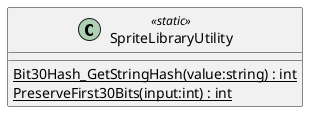 @startuml
class SpriteLibraryUtility <<static>> {
    {static} Bit30Hash_GetStringHash(value:string) : int
    {static} PreserveFirst30Bits(input:int) : int
}
@enduml
